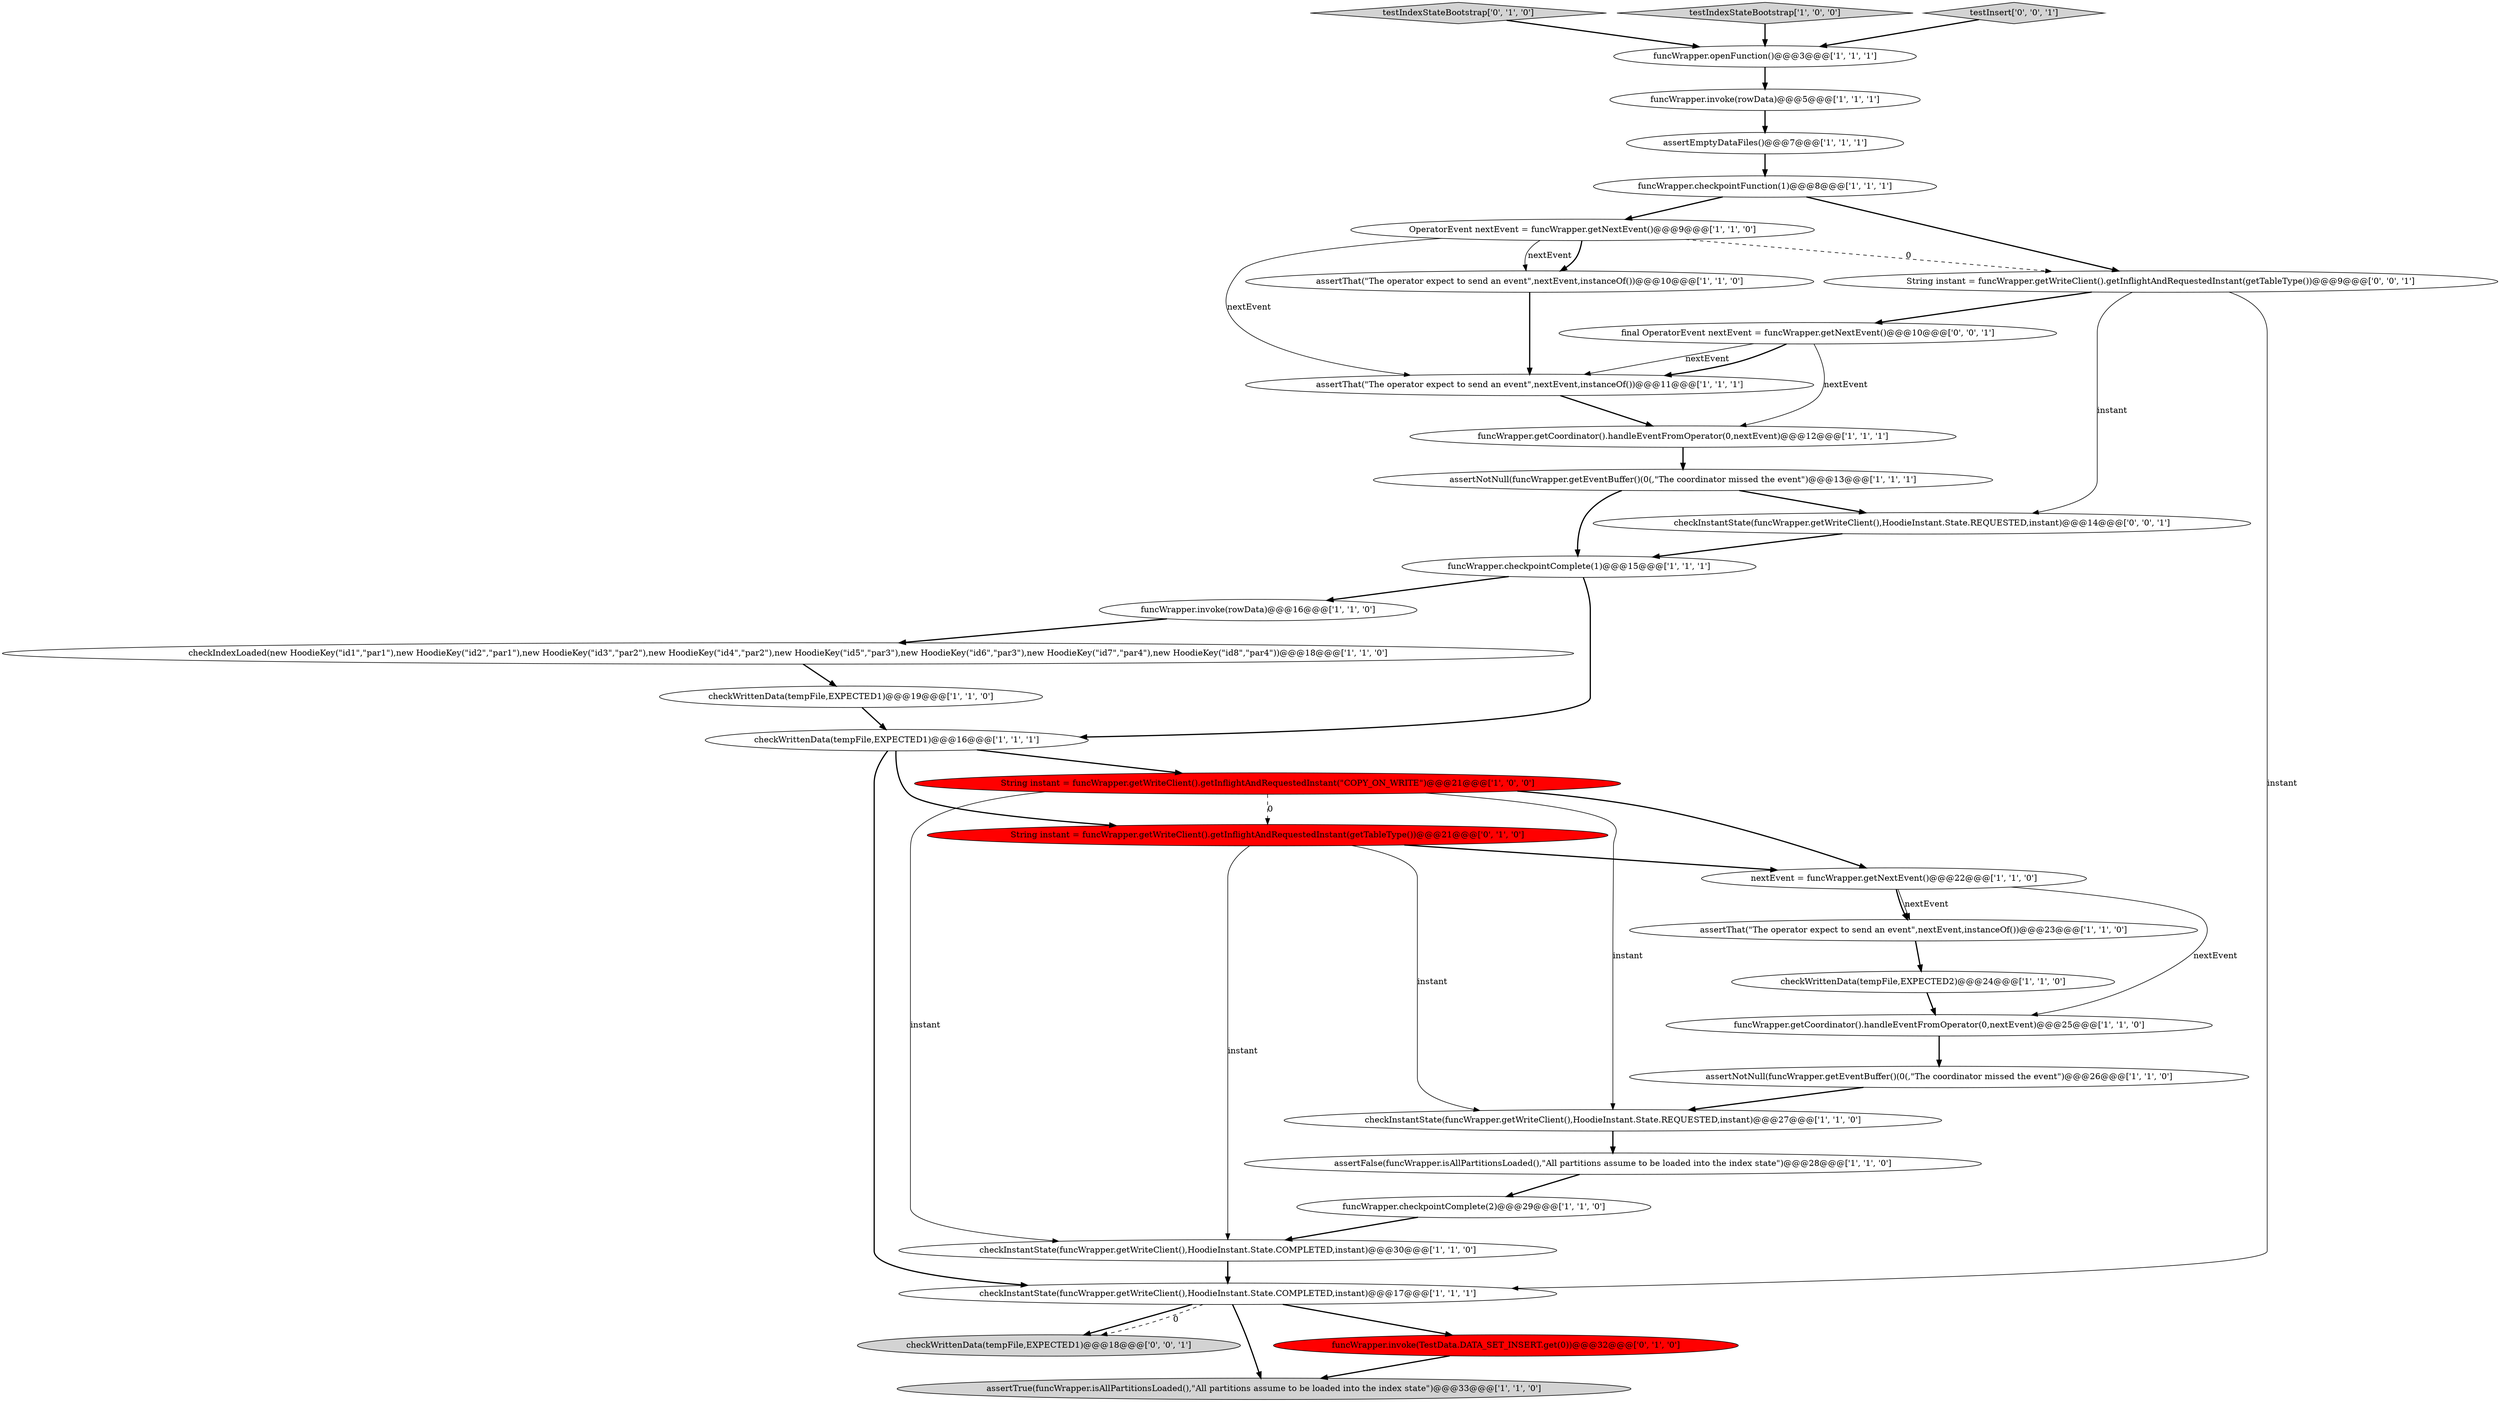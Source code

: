digraph {
12 [style = filled, label = "checkWrittenData(tempFile,EXPECTED1)@@@19@@@['1', '1', '0']", fillcolor = white, shape = ellipse image = "AAA0AAABBB1BBB"];
29 [style = filled, label = "String instant = funcWrapper.getWriteClient().getInflightAndRequestedInstant(getTableType())@@@21@@@['0', '1', '0']", fillcolor = red, shape = ellipse image = "AAA1AAABBB2BBB"];
0 [style = filled, label = "checkInstantState(funcWrapper.getWriteClient(),HoodieInstant.State.REQUESTED,instant)@@@27@@@['1', '1', '0']", fillcolor = white, shape = ellipse image = "AAA0AAABBB1BBB"];
19 [style = filled, label = "funcWrapper.checkpointFunction(1)@@@8@@@['1', '1', '1']", fillcolor = white, shape = ellipse image = "AAA0AAABBB1BBB"];
31 [style = filled, label = "checkWrittenData(tempFile,EXPECTED1)@@@18@@@['0', '0', '1']", fillcolor = lightgray, shape = ellipse image = "AAA0AAABBB3BBB"];
24 [style = filled, label = "assertTrue(funcWrapper.isAllPartitionsLoaded(),\"All partitions assume to be loaded into the index state\")@@@33@@@['1', '1', '0']", fillcolor = lightgray, shape = ellipse image = "AAA0AAABBB1BBB"];
21 [style = filled, label = "checkWrittenData(tempFile,EXPECTED1)@@@16@@@['1', '1', '1']", fillcolor = white, shape = ellipse image = "AAA0AAABBB1BBB"];
4 [style = filled, label = "OperatorEvent nextEvent = funcWrapper.getNextEvent()@@@9@@@['1', '1', '0']", fillcolor = white, shape = ellipse image = "AAA0AAABBB1BBB"];
13 [style = filled, label = "funcWrapper.checkpointComplete(1)@@@15@@@['1', '1', '1']", fillcolor = white, shape = ellipse image = "AAA0AAABBB1BBB"];
28 [style = filled, label = "testIndexStateBootstrap['0', '1', '0']", fillcolor = lightgray, shape = diamond image = "AAA0AAABBB2BBB"];
17 [style = filled, label = "checkWrittenData(tempFile,EXPECTED2)@@@24@@@['1', '1', '0']", fillcolor = white, shape = ellipse image = "AAA0AAABBB1BBB"];
34 [style = filled, label = "String instant = funcWrapper.getWriteClient().getInflightAndRequestedInstant(getTableType())@@@9@@@['0', '0', '1']", fillcolor = white, shape = ellipse image = "AAA0AAABBB3BBB"];
6 [style = filled, label = "funcWrapper.checkpointComplete(2)@@@29@@@['1', '1', '0']", fillcolor = white, shape = ellipse image = "AAA0AAABBB1BBB"];
1 [style = filled, label = "funcWrapper.openFunction()@@@3@@@['1', '1', '1']", fillcolor = white, shape = ellipse image = "AAA0AAABBB1BBB"];
8 [style = filled, label = "assertEmptyDataFiles()@@@7@@@['1', '1', '1']", fillcolor = white, shape = ellipse image = "AAA0AAABBB1BBB"];
18 [style = filled, label = "checkIndexLoaded(new HoodieKey(\"id1\",\"par1\"),new HoodieKey(\"id2\",\"par1\"),new HoodieKey(\"id3\",\"par2\"),new HoodieKey(\"id4\",\"par2\"),new HoodieKey(\"id5\",\"par3\"),new HoodieKey(\"id6\",\"par3\"),new HoodieKey(\"id7\",\"par4\"),new HoodieKey(\"id8\",\"par4\"))@@@18@@@['1', '1', '0']", fillcolor = white, shape = ellipse image = "AAA0AAABBB1BBB"];
2 [style = filled, label = "assertNotNull(funcWrapper.getEventBuffer()(0(,\"The coordinator missed the event\")@@@26@@@['1', '1', '0']", fillcolor = white, shape = ellipse image = "AAA0AAABBB1BBB"];
26 [style = filled, label = "funcWrapper.invoke(rowData)@@@5@@@['1', '1', '1']", fillcolor = white, shape = ellipse image = "AAA0AAABBB1BBB"];
15 [style = filled, label = "assertThat(\"The operator expect to send an event\",nextEvent,instanceOf())@@@10@@@['1', '1', '0']", fillcolor = white, shape = ellipse image = "AAA0AAABBB1BBB"];
27 [style = filled, label = "funcWrapper.invoke(TestData.DATA_SET_INSERT.get(0))@@@32@@@['0', '1', '0']", fillcolor = red, shape = ellipse image = "AAA1AAABBB2BBB"];
3 [style = filled, label = "assertThat(\"The operator expect to send an event\",nextEvent,instanceOf())@@@23@@@['1', '1', '0']", fillcolor = white, shape = ellipse image = "AAA0AAABBB1BBB"];
5 [style = filled, label = "checkInstantState(funcWrapper.getWriteClient(),HoodieInstant.State.COMPLETED,instant)@@@17@@@['1', '1', '1']", fillcolor = white, shape = ellipse image = "AAA0AAABBB1BBB"];
9 [style = filled, label = "nextEvent = funcWrapper.getNextEvent()@@@22@@@['1', '1', '0']", fillcolor = white, shape = ellipse image = "AAA0AAABBB1BBB"];
10 [style = filled, label = "funcWrapper.getCoordinator().handleEventFromOperator(0,nextEvent)@@@25@@@['1', '1', '0']", fillcolor = white, shape = ellipse image = "AAA0AAABBB1BBB"];
14 [style = filled, label = "assertFalse(funcWrapper.isAllPartitionsLoaded(),\"All partitions assume to be loaded into the index state\")@@@28@@@['1', '1', '0']", fillcolor = white, shape = ellipse image = "AAA0AAABBB1BBB"];
20 [style = filled, label = "checkInstantState(funcWrapper.getWriteClient(),HoodieInstant.State.COMPLETED,instant)@@@30@@@['1', '1', '0']", fillcolor = white, shape = ellipse image = "AAA0AAABBB1BBB"];
16 [style = filled, label = "testIndexStateBootstrap['1', '0', '0']", fillcolor = lightgray, shape = diamond image = "AAA0AAABBB1BBB"];
32 [style = filled, label = "testInsert['0', '0', '1']", fillcolor = lightgray, shape = diamond image = "AAA0AAABBB3BBB"];
33 [style = filled, label = "final OperatorEvent nextEvent = funcWrapper.getNextEvent()@@@10@@@['0', '0', '1']", fillcolor = white, shape = ellipse image = "AAA0AAABBB3BBB"];
22 [style = filled, label = "String instant = funcWrapper.getWriteClient().getInflightAndRequestedInstant(\"COPY_ON_WRITE\")@@@21@@@['1', '0', '0']", fillcolor = red, shape = ellipse image = "AAA1AAABBB1BBB"];
25 [style = filled, label = "funcWrapper.invoke(rowData)@@@16@@@['1', '1', '0']", fillcolor = white, shape = ellipse image = "AAA0AAABBB1BBB"];
7 [style = filled, label = "funcWrapper.getCoordinator().handleEventFromOperator(0,nextEvent)@@@12@@@['1', '1', '1']", fillcolor = white, shape = ellipse image = "AAA0AAABBB1BBB"];
11 [style = filled, label = "assertNotNull(funcWrapper.getEventBuffer()(0(,\"The coordinator missed the event\")@@@13@@@['1', '1', '1']", fillcolor = white, shape = ellipse image = "AAA0AAABBB1BBB"];
30 [style = filled, label = "checkInstantState(funcWrapper.getWriteClient(),HoodieInstant.State.REQUESTED,instant)@@@14@@@['0', '0', '1']", fillcolor = white, shape = ellipse image = "AAA0AAABBB3BBB"];
23 [style = filled, label = "assertThat(\"The operator expect to send an event\",nextEvent,instanceOf())@@@11@@@['1', '1', '1']", fillcolor = white, shape = ellipse image = "AAA0AAABBB1BBB"];
13->25 [style = bold, label=""];
17->10 [style = bold, label=""];
15->23 [style = bold, label=""];
19->34 [style = bold, label=""];
7->11 [style = bold, label=""];
30->13 [style = bold, label=""];
9->10 [style = solid, label="nextEvent"];
22->0 [style = solid, label="instant"];
4->23 [style = solid, label="nextEvent"];
12->21 [style = bold, label=""];
8->19 [style = bold, label=""];
22->9 [style = bold, label=""];
4->15 [style = bold, label=""];
29->9 [style = bold, label=""];
25->18 [style = bold, label=""];
34->33 [style = bold, label=""];
18->12 [style = bold, label=""];
22->29 [style = dashed, label="0"];
34->30 [style = solid, label="instant"];
26->8 [style = bold, label=""];
28->1 [style = bold, label=""];
29->0 [style = solid, label="instant"];
1->26 [style = bold, label=""];
29->20 [style = solid, label="instant"];
33->23 [style = solid, label="nextEvent"];
20->5 [style = bold, label=""];
33->23 [style = bold, label=""];
6->20 [style = bold, label=""];
21->5 [style = bold, label=""];
0->14 [style = bold, label=""];
2->0 [style = bold, label=""];
21->29 [style = bold, label=""];
5->31 [style = bold, label=""];
16->1 [style = bold, label=""];
4->15 [style = solid, label="nextEvent"];
21->22 [style = bold, label=""];
34->5 [style = solid, label="instant"];
5->24 [style = bold, label=""];
32->1 [style = bold, label=""];
11->13 [style = bold, label=""];
4->34 [style = dashed, label="0"];
5->31 [style = dashed, label="0"];
9->3 [style = bold, label=""];
3->17 [style = bold, label=""];
9->3 [style = solid, label="nextEvent"];
10->2 [style = bold, label=""];
27->24 [style = bold, label=""];
23->7 [style = bold, label=""];
19->4 [style = bold, label=""];
5->27 [style = bold, label=""];
33->7 [style = solid, label="nextEvent"];
13->21 [style = bold, label=""];
14->6 [style = bold, label=""];
11->30 [style = bold, label=""];
22->20 [style = solid, label="instant"];
}
